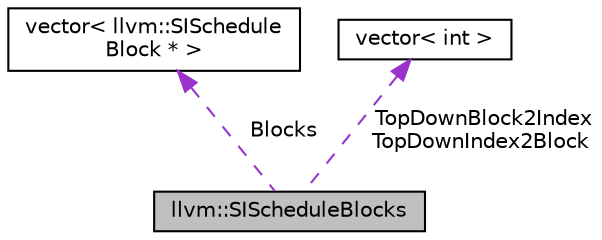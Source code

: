 digraph "llvm::SIScheduleBlocks"
{
 // LATEX_PDF_SIZE
  bgcolor="transparent";
  edge [fontname="Helvetica",fontsize="10",labelfontname="Helvetica",labelfontsize="10"];
  node [fontname="Helvetica",fontsize="10",shape="box"];
  Node1 [label="llvm::SIScheduleBlocks",height=0.2,width=0.4,color="black", fillcolor="grey75", style="filled", fontcolor="black",tooltip=" "];
  Node2 -> Node1 [dir="back",color="darkorchid3",fontsize="10",style="dashed",label=" Blocks" ,fontname="Helvetica"];
  Node2 [label="vector\< llvm::SISchedule\lBlock * \>",height=0.2,width=0.4,color="black",tooltip=" "];
  Node3 -> Node1 [dir="back",color="darkorchid3",fontsize="10",style="dashed",label=" TopDownBlock2Index\nTopDownIndex2Block" ,fontname="Helvetica"];
  Node3 [label="vector\< int \>",height=0.2,width=0.4,color="black",tooltip=" "];
}
